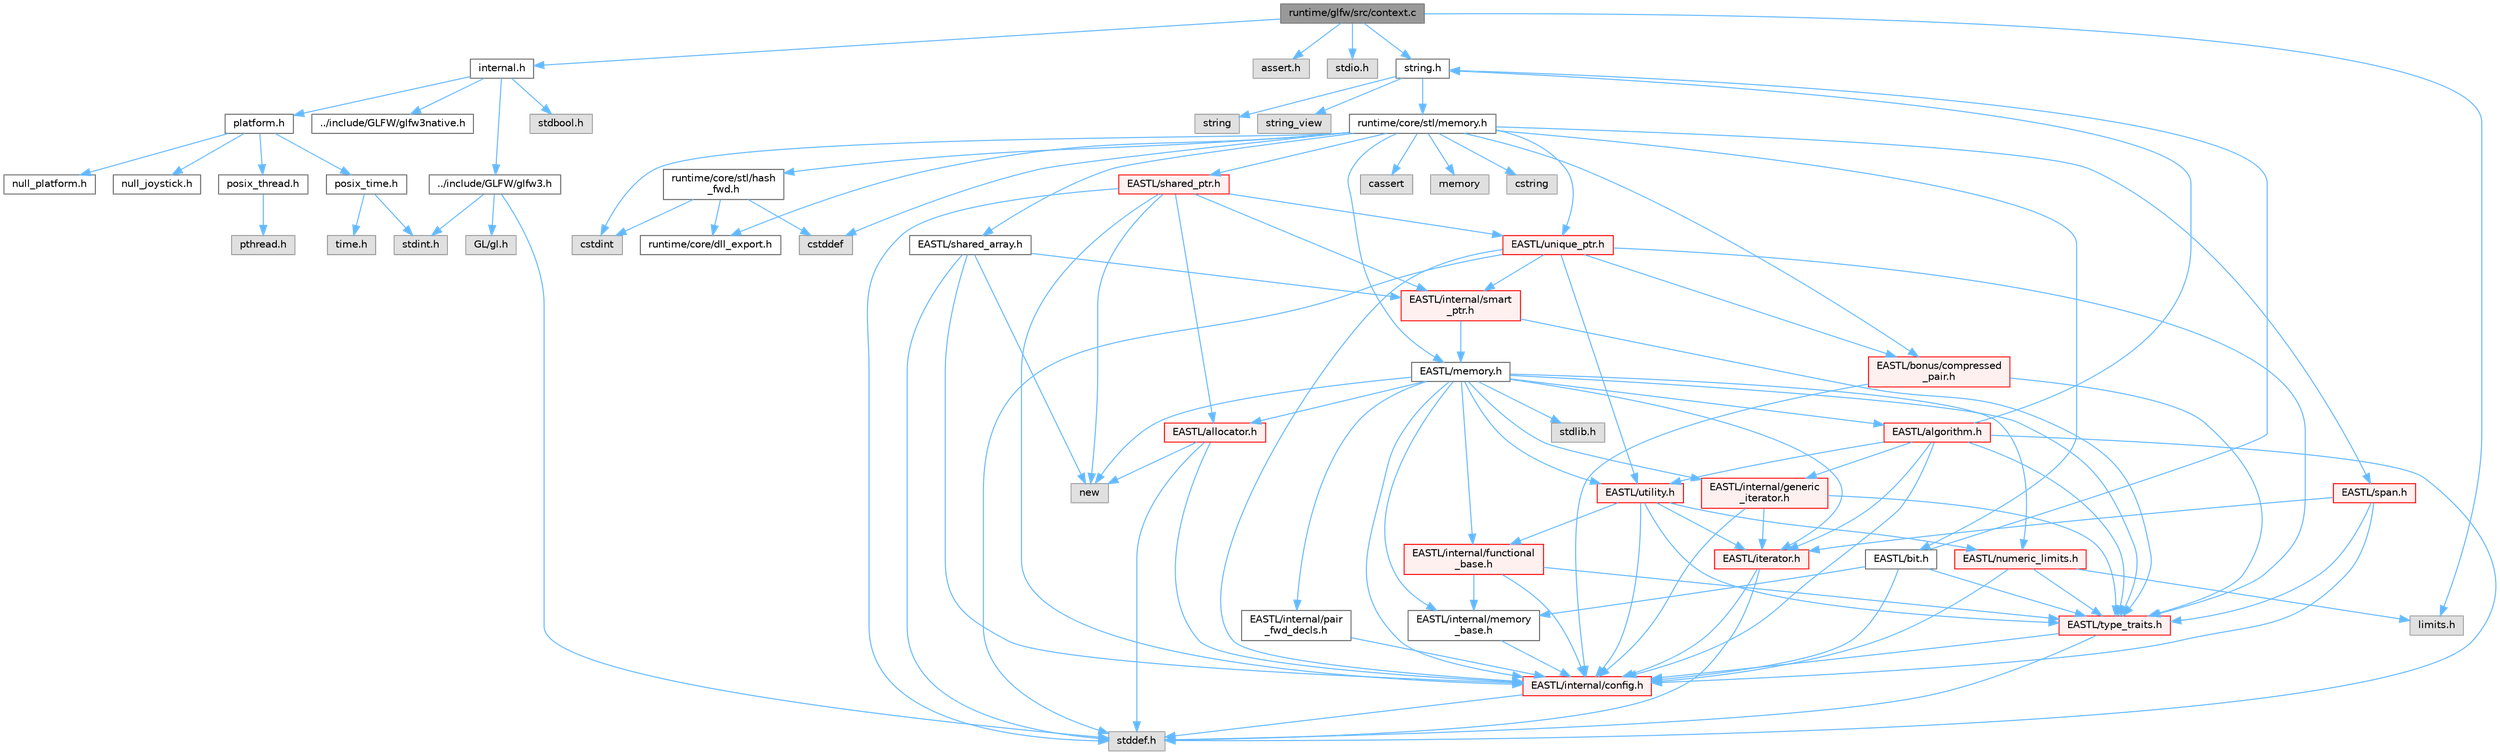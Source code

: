 digraph "runtime/glfw/src/context.c"
{
 // LATEX_PDF_SIZE
  bgcolor="transparent";
  edge [fontname=Helvetica,fontsize=10,labelfontname=Helvetica,labelfontsize=10];
  node [fontname=Helvetica,fontsize=10,shape=box,height=0.2,width=0.4];
  Node1 [id="Node000001",label="runtime/glfw/src/context.c",height=0.2,width=0.4,color="gray40", fillcolor="grey60", style="filled", fontcolor="black",tooltip=" "];
  Node1 -> Node2 [id="edge111_Node000001_Node000002",color="steelblue1",style="solid",tooltip=" "];
  Node2 [id="Node000002",label="internal.h",height=0.2,width=0.4,color="grey40", fillcolor="white", style="filled",URL="$glfw_2src_2internal_8h.html",tooltip=" "];
  Node2 -> Node3 [id="edge112_Node000002_Node000003",color="steelblue1",style="solid",tooltip=" "];
  Node3 [id="Node000003",label="../include/GLFW/glfw3.h",height=0.2,width=0.4,color="grey40", fillcolor="white", style="filled",URL="$glfw_2include_2_g_l_f_w_2glfw3_8h.html",tooltip="The header of the GLFW 3 API."];
  Node3 -> Node4 [id="edge113_Node000003_Node000004",color="steelblue1",style="solid",tooltip=" "];
  Node4 [id="Node000004",label="stddef.h",height=0.2,width=0.4,color="grey60", fillcolor="#E0E0E0", style="filled",tooltip=" "];
  Node3 -> Node5 [id="edge114_Node000003_Node000005",color="steelblue1",style="solid",tooltip=" "];
  Node5 [id="Node000005",label="stdint.h",height=0.2,width=0.4,color="grey60", fillcolor="#E0E0E0", style="filled",tooltip=" "];
  Node3 -> Node6 [id="edge115_Node000003_Node000006",color="steelblue1",style="solid",tooltip=" "];
  Node6 [id="Node000006",label="GL/gl.h",height=0.2,width=0.4,color="grey60", fillcolor="#E0E0E0", style="filled",tooltip=" "];
  Node2 -> Node7 [id="edge116_Node000002_Node000007",color="steelblue1",style="solid",tooltip=" "];
  Node7 [id="Node000007",label="stdbool.h",height=0.2,width=0.4,color="grey60", fillcolor="#E0E0E0", style="filled",tooltip=" "];
  Node2 -> Node8 [id="edge117_Node000002_Node000008",color="steelblue1",style="solid",tooltip=" "];
  Node8 [id="Node000008",label="platform.h",height=0.2,width=0.4,color="grey40", fillcolor="white", style="filled",URL="$glfw_2src_2_platform_8h.html",tooltip=" "];
  Node8 -> Node9 [id="edge118_Node000008_Node000009",color="steelblue1",style="solid",tooltip=" "];
  Node9 [id="Node000009",label="null_platform.h",height=0.2,width=0.4,color="grey40", fillcolor="white", style="filled",URL="$null__platform_8h.html",tooltip=" "];
  Node8 -> Node10 [id="edge119_Node000008_Node000010",color="steelblue1",style="solid",tooltip=" "];
  Node10 [id="Node000010",label="null_joystick.h",height=0.2,width=0.4,color="grey40", fillcolor="white", style="filled",URL="$null__joystick_8h.html",tooltip=" "];
  Node8 -> Node11 [id="edge120_Node000008_Node000011",color="steelblue1",style="solid",tooltip=" "];
  Node11 [id="Node000011",label="posix_thread.h",height=0.2,width=0.4,color="grey40", fillcolor="white", style="filled",URL="$posix__thread_8h.html",tooltip=" "];
  Node11 -> Node12 [id="edge121_Node000011_Node000012",color="steelblue1",style="solid",tooltip=" "];
  Node12 [id="Node000012",label="pthread.h",height=0.2,width=0.4,color="grey60", fillcolor="#E0E0E0", style="filled",tooltip=" "];
  Node8 -> Node13 [id="edge122_Node000008_Node000013",color="steelblue1",style="solid",tooltip=" "];
  Node13 [id="Node000013",label="posix_time.h",height=0.2,width=0.4,color="grey40", fillcolor="white", style="filled",URL="$posix__time_8h.html",tooltip=" "];
  Node13 -> Node5 [id="edge123_Node000013_Node000005",color="steelblue1",style="solid",tooltip=" "];
  Node13 -> Node14 [id="edge124_Node000013_Node000014",color="steelblue1",style="solid",tooltip=" "];
  Node14 [id="Node000014",label="time.h",height=0.2,width=0.4,color="grey60", fillcolor="#E0E0E0", style="filled",tooltip=" "];
  Node2 -> Node15 [id="edge125_Node000002_Node000015",color="steelblue1",style="solid",tooltip=" "];
  Node15 [id="Node000015",label="../include/GLFW/glfw3native.h",height=0.2,width=0.4,color="grey40", fillcolor="white", style="filled",URL="$glfw_2include_2_g_l_f_w_2glfw3native_8h.html",tooltip="The header of the native access functions."];
  Node1 -> Node16 [id="edge126_Node000001_Node000016",color="steelblue1",style="solid",tooltip=" "];
  Node16 [id="Node000016",label="assert.h",height=0.2,width=0.4,color="grey60", fillcolor="#E0E0E0", style="filled",tooltip=" "];
  Node1 -> Node17 [id="edge127_Node000001_Node000017",color="steelblue1",style="solid",tooltip=" "];
  Node17 [id="Node000017",label="stdio.h",height=0.2,width=0.4,color="grey60", fillcolor="#E0E0E0", style="filled",tooltip=" "];
  Node1 -> Node18 [id="edge128_Node000001_Node000018",color="steelblue1",style="solid",tooltip=" "];
  Node18 [id="Node000018",label="string.h",height=0.2,width=0.4,color="grey40", fillcolor="white", style="filled",URL="$string_8h.html",tooltip=" "];
  Node18 -> Node19 [id="edge129_Node000018_Node000019",color="steelblue1",style="solid",tooltip=" "];
  Node19 [id="Node000019",label="string",height=0.2,width=0.4,color="grey60", fillcolor="#E0E0E0", style="filled",tooltip=" "];
  Node18 -> Node20 [id="edge130_Node000018_Node000020",color="steelblue1",style="solid",tooltip=" "];
  Node20 [id="Node000020",label="string_view",height=0.2,width=0.4,color="grey60", fillcolor="#E0E0E0", style="filled",tooltip=" "];
  Node18 -> Node21 [id="edge131_Node000018_Node000021",color="steelblue1",style="solid",tooltip=" "];
  Node21 [id="Node000021",label="runtime/core/stl/memory.h",height=0.2,width=0.4,color="grey40", fillcolor="white", style="filled",URL="$core_2stl_2memory_8h.html",tooltip=" "];
  Node21 -> Node22 [id="edge132_Node000021_Node000022",color="steelblue1",style="solid",tooltip=" "];
  Node22 [id="Node000022",label="cstddef",height=0.2,width=0.4,color="grey60", fillcolor="#E0E0E0", style="filled",tooltip=" "];
  Node21 -> Node23 [id="edge133_Node000021_Node000023",color="steelblue1",style="solid",tooltip=" "];
  Node23 [id="Node000023",label="cstdint",height=0.2,width=0.4,color="grey60", fillcolor="#E0E0E0", style="filled",tooltip=" "];
  Node21 -> Node24 [id="edge134_Node000021_Node000024",color="steelblue1",style="solid",tooltip=" "];
  Node24 [id="Node000024",label="cassert",height=0.2,width=0.4,color="grey60", fillcolor="#E0E0E0", style="filled",tooltip=" "];
  Node21 -> Node25 [id="edge135_Node000021_Node000025",color="steelblue1",style="solid",tooltip=" "];
  Node25 [id="Node000025",label="memory",height=0.2,width=0.4,color="grey60", fillcolor="#E0E0E0", style="filled",tooltip=" "];
  Node21 -> Node26 [id="edge136_Node000021_Node000026",color="steelblue1",style="solid",tooltip=" "];
  Node26 [id="Node000026",label="cstring",height=0.2,width=0.4,color="grey60", fillcolor="#E0E0E0", style="filled",tooltip=" "];
  Node21 -> Node27 [id="edge137_Node000021_Node000027",color="steelblue1",style="solid",tooltip=" "];
  Node27 [id="Node000027",label="EASTL/bit.h",height=0.2,width=0.4,color="grey40", fillcolor="white", style="filled",URL="$bit_8h.html",tooltip=" "];
  Node27 -> Node28 [id="edge138_Node000027_Node000028",color="steelblue1",style="solid",tooltip=" "];
  Node28 [id="Node000028",label="EASTL/internal/config.h",height=0.2,width=0.4,color="red", fillcolor="#FFF0F0", style="filled",URL="$config_8h.html",tooltip=" "];
  Node28 -> Node4 [id="edge139_Node000028_Node000004",color="steelblue1",style="solid",tooltip=" "];
  Node27 -> Node36 [id="edge140_Node000027_Node000036",color="steelblue1",style="solid",tooltip=" "];
  Node36 [id="Node000036",label="EASTL/internal/memory\l_base.h",height=0.2,width=0.4,color="grey40", fillcolor="white", style="filled",URL="$memory__base_8h.html",tooltip=" "];
  Node36 -> Node28 [id="edge141_Node000036_Node000028",color="steelblue1",style="solid",tooltip=" "];
  Node27 -> Node37 [id="edge142_Node000027_Node000037",color="steelblue1",style="solid",tooltip=" "];
  Node37 [id="Node000037",label="EASTL/type_traits.h",height=0.2,width=0.4,color="red", fillcolor="#FFF0F0", style="filled",URL="$_e_a_s_t_l_2include_2_e_a_s_t_l_2type__traits_8h.html",tooltip=" "];
  Node37 -> Node28 [id="edge143_Node000037_Node000028",color="steelblue1",style="solid",tooltip=" "];
  Node37 -> Node4 [id="edge144_Node000037_Node000004",color="steelblue1",style="solid",tooltip=" "];
  Node27 -> Node18 [id="edge145_Node000027_Node000018",color="steelblue1",style="solid",tooltip=" "];
  Node21 -> Node47 [id="edge146_Node000021_Node000047",color="steelblue1",style="solid",tooltip=" "];
  Node47 [id="Node000047",label="EASTL/memory.h",height=0.2,width=0.4,color="grey40", fillcolor="white", style="filled",URL="$_e_a_s_t_l_2include_2_e_a_s_t_l_2memory_8h.html",tooltip=" "];
  Node47 -> Node28 [id="edge147_Node000047_Node000028",color="steelblue1",style="solid",tooltip=" "];
  Node47 -> Node36 [id="edge148_Node000047_Node000036",color="steelblue1",style="solid",tooltip=" "];
  Node47 -> Node48 [id="edge149_Node000047_Node000048",color="steelblue1",style="solid",tooltip=" "];
  Node48 [id="Node000048",label="EASTL/internal/generic\l_iterator.h",height=0.2,width=0.4,color="red", fillcolor="#FFF0F0", style="filled",URL="$generic__iterator_8h.html",tooltip=" "];
  Node48 -> Node28 [id="edge150_Node000048_Node000028",color="steelblue1",style="solid",tooltip=" "];
  Node48 -> Node49 [id="edge151_Node000048_Node000049",color="steelblue1",style="solid",tooltip=" "];
  Node49 [id="Node000049",label="EASTL/iterator.h",height=0.2,width=0.4,color="red", fillcolor="#FFF0F0", style="filled",URL="$_e_a_s_t_l_2include_2_e_a_s_t_l_2iterator_8h.html",tooltip=" "];
  Node49 -> Node28 [id="edge152_Node000049_Node000028",color="steelblue1",style="solid",tooltip=" "];
  Node49 -> Node4 [id="edge153_Node000049_Node000004",color="steelblue1",style="solid",tooltip=" "];
  Node48 -> Node37 [id="edge154_Node000048_Node000037",color="steelblue1",style="solid",tooltip=" "];
  Node47 -> Node52 [id="edge155_Node000047_Node000052",color="steelblue1",style="solid",tooltip=" "];
  Node52 [id="Node000052",label="EASTL/internal/pair\l_fwd_decls.h",height=0.2,width=0.4,color="grey40", fillcolor="white", style="filled",URL="$pair__fwd__decls_8h.html",tooltip=" "];
  Node52 -> Node28 [id="edge156_Node000052_Node000028",color="steelblue1",style="solid",tooltip=" "];
  Node47 -> Node53 [id="edge157_Node000047_Node000053",color="steelblue1",style="solid",tooltip=" "];
  Node53 [id="Node000053",label="EASTL/internal/functional\l_base.h",height=0.2,width=0.4,color="red", fillcolor="#FFF0F0", style="filled",URL="$functional__base_8h.html",tooltip=" "];
  Node53 -> Node28 [id="edge158_Node000053_Node000028",color="steelblue1",style="solid",tooltip=" "];
  Node53 -> Node36 [id="edge159_Node000053_Node000036",color="steelblue1",style="solid",tooltip=" "];
  Node53 -> Node37 [id="edge160_Node000053_Node000037",color="steelblue1",style="solid",tooltip=" "];
  Node47 -> Node54 [id="edge161_Node000047_Node000054",color="steelblue1",style="solid",tooltip=" "];
  Node54 [id="Node000054",label="EASTL/algorithm.h",height=0.2,width=0.4,color="red", fillcolor="#FFF0F0", style="filled",URL="$_e_a_s_t_l_2include_2_e_a_s_t_l_2algorithm_8h.html",tooltip=" "];
  Node54 -> Node28 [id="edge162_Node000054_Node000028",color="steelblue1",style="solid",tooltip=" "];
  Node54 -> Node37 [id="edge163_Node000054_Node000037",color="steelblue1",style="solid",tooltip=" "];
  Node54 -> Node49 [id="edge164_Node000054_Node000049",color="steelblue1",style="solid",tooltip=" "];
  Node54 -> Node64 [id="edge165_Node000054_Node000064",color="steelblue1",style="solid",tooltip=" "];
  Node64 [id="Node000064",label="EASTL/utility.h",height=0.2,width=0.4,color="red", fillcolor="#FFF0F0", style="filled",URL="$_e_a_s_t_l_2include_2_e_a_s_t_l_2utility_8h.html",tooltip=" "];
  Node64 -> Node28 [id="edge166_Node000064_Node000028",color="steelblue1",style="solid",tooltip=" "];
  Node64 -> Node37 [id="edge167_Node000064_Node000037",color="steelblue1",style="solid",tooltip=" "];
  Node64 -> Node49 [id="edge168_Node000064_Node000049",color="steelblue1",style="solid",tooltip=" "];
  Node64 -> Node65 [id="edge169_Node000064_Node000065",color="steelblue1",style="solid",tooltip=" "];
  Node65 [id="Node000065",label="EASTL/numeric_limits.h",height=0.2,width=0.4,color="red", fillcolor="#FFF0F0", style="filled",URL="$numeric__limits_8h.html",tooltip=" "];
  Node65 -> Node28 [id="edge170_Node000065_Node000028",color="steelblue1",style="solid",tooltip=" "];
  Node65 -> Node37 [id="edge171_Node000065_Node000037",color="steelblue1",style="solid",tooltip=" "];
  Node65 -> Node41 [id="edge172_Node000065_Node000041",color="steelblue1",style="solid",tooltip=" "];
  Node41 [id="Node000041",label="limits.h",height=0.2,width=0.4,color="grey60", fillcolor="#E0E0E0", style="filled",tooltip=" "];
  Node64 -> Node53 [id="edge173_Node000064_Node000053",color="steelblue1",style="solid",tooltip=" "];
  Node54 -> Node48 [id="edge174_Node000054_Node000048",color="steelblue1",style="solid",tooltip=" "];
  Node54 -> Node4 [id="edge175_Node000054_Node000004",color="steelblue1",style="solid",tooltip=" "];
  Node54 -> Node18 [id="edge176_Node000054_Node000018",color="steelblue1",style="solid",tooltip=" "];
  Node47 -> Node37 [id="edge177_Node000047_Node000037",color="steelblue1",style="solid",tooltip=" "];
  Node47 -> Node61 [id="edge178_Node000047_Node000061",color="steelblue1",style="solid",tooltip=" "];
  Node61 [id="Node000061",label="EASTL/allocator.h",height=0.2,width=0.4,color="red", fillcolor="#FFF0F0", style="filled",URL="$allocator_8h.html",tooltip=" "];
  Node61 -> Node28 [id="edge179_Node000061_Node000028",color="steelblue1",style="solid",tooltip=" "];
  Node61 -> Node4 [id="edge180_Node000061_Node000004",color="steelblue1",style="solid",tooltip=" "];
  Node61 -> Node62 [id="edge181_Node000061_Node000062",color="steelblue1",style="solid",tooltip=" "];
  Node62 [id="Node000062",label="new",height=0.2,width=0.4,color="grey60", fillcolor="#E0E0E0", style="filled",tooltip=" "];
  Node47 -> Node49 [id="edge182_Node000047_Node000049",color="steelblue1",style="solid",tooltip=" "];
  Node47 -> Node64 [id="edge183_Node000047_Node000064",color="steelblue1",style="solid",tooltip=" "];
  Node47 -> Node65 [id="edge184_Node000047_Node000065",color="steelblue1",style="solid",tooltip=" "];
  Node47 -> Node74 [id="edge185_Node000047_Node000074",color="steelblue1",style="solid",tooltip=" "];
  Node74 [id="Node000074",label="stdlib.h",height=0.2,width=0.4,color="grey60", fillcolor="#E0E0E0", style="filled",tooltip=" "];
  Node47 -> Node62 [id="edge186_Node000047_Node000062",color="steelblue1",style="solid",tooltip=" "];
  Node21 -> Node75 [id="edge187_Node000021_Node000075",color="steelblue1",style="solid",tooltip=" "];
  Node75 [id="Node000075",label="EASTL/shared_array.h",height=0.2,width=0.4,color="grey40", fillcolor="white", style="filled",URL="$shared__array_8h.html",tooltip=" "];
  Node75 -> Node28 [id="edge188_Node000075_Node000028",color="steelblue1",style="solid",tooltip=" "];
  Node75 -> Node76 [id="edge189_Node000075_Node000076",color="steelblue1",style="solid",tooltip=" "];
  Node76 [id="Node000076",label="EASTL/internal/smart\l_ptr.h",height=0.2,width=0.4,color="red", fillcolor="#FFF0F0", style="filled",URL="$smart__ptr_8h.html",tooltip=" "];
  Node76 -> Node47 [id="edge190_Node000076_Node000047",color="steelblue1",style="solid",tooltip=" "];
  Node76 -> Node37 [id="edge191_Node000076_Node000037",color="steelblue1",style="solid",tooltip=" "];
  Node75 -> Node62 [id="edge192_Node000075_Node000062",color="steelblue1",style="solid",tooltip=" "];
  Node75 -> Node4 [id="edge193_Node000075_Node000004",color="steelblue1",style="solid",tooltip=" "];
  Node21 -> Node78 [id="edge194_Node000021_Node000078",color="steelblue1",style="solid",tooltip=" "];
  Node78 [id="Node000078",label="EASTL/unique_ptr.h",height=0.2,width=0.4,color="red", fillcolor="#FFF0F0", style="filled",URL="$unique__ptr_8h.html",tooltip=" "];
  Node78 -> Node79 [id="edge195_Node000078_Node000079",color="steelblue1",style="solid",tooltip=" "];
  Node79 [id="Node000079",label="EASTL/bonus/compressed\l_pair.h",height=0.2,width=0.4,color="red", fillcolor="#FFF0F0", style="filled",URL="$compressed__pair_8h.html",tooltip=" "];
  Node79 -> Node28 [id="edge196_Node000079_Node000028",color="steelblue1",style="solid",tooltip=" "];
  Node79 -> Node37 [id="edge197_Node000079_Node000037",color="steelblue1",style="solid",tooltip=" "];
  Node78 -> Node28 [id="edge198_Node000078_Node000028",color="steelblue1",style="solid",tooltip=" "];
  Node78 -> Node76 [id="edge199_Node000078_Node000076",color="steelblue1",style="solid",tooltip=" "];
  Node78 -> Node37 [id="edge200_Node000078_Node000037",color="steelblue1",style="solid",tooltip=" "];
  Node78 -> Node64 [id="edge201_Node000078_Node000064",color="steelblue1",style="solid",tooltip=" "];
  Node78 -> Node4 [id="edge202_Node000078_Node000004",color="steelblue1",style="solid",tooltip=" "];
  Node21 -> Node81 [id="edge203_Node000021_Node000081",color="steelblue1",style="solid",tooltip=" "];
  Node81 [id="Node000081",label="EASTL/shared_ptr.h",height=0.2,width=0.4,color="red", fillcolor="#FFF0F0", style="filled",URL="$shared__ptr_8h.html",tooltip=" "];
  Node81 -> Node28 [id="edge204_Node000081_Node000028",color="steelblue1",style="solid",tooltip=" "];
  Node81 -> Node76 [id="edge205_Node000081_Node000076",color="steelblue1",style="solid",tooltip=" "];
  Node81 -> Node78 [id="edge206_Node000081_Node000078",color="steelblue1",style="solid",tooltip=" "];
  Node81 -> Node61 [id="edge207_Node000081_Node000061",color="steelblue1",style="solid",tooltip=" "];
  Node81 -> Node62 [id="edge208_Node000081_Node000062",color="steelblue1",style="solid",tooltip=" "];
  Node81 -> Node4 [id="edge209_Node000081_Node000004",color="steelblue1",style="solid",tooltip=" "];
  Node21 -> Node161 [id="edge210_Node000021_Node000161",color="steelblue1",style="solid",tooltip=" "];
  Node161 [id="Node000161",label="EASTL/span.h",height=0.2,width=0.4,color="red", fillcolor="#FFF0F0", style="filled",URL="$span_8h.html",tooltip=" "];
  Node161 -> Node28 [id="edge211_Node000161_Node000028",color="steelblue1",style="solid",tooltip=" "];
  Node161 -> Node37 [id="edge212_Node000161_Node000037",color="steelblue1",style="solid",tooltip=" "];
  Node161 -> Node49 [id="edge213_Node000161_Node000049",color="steelblue1",style="solid",tooltip=" "];
  Node21 -> Node79 [id="edge214_Node000021_Node000079",color="steelblue1",style="solid",tooltip=" "];
  Node21 -> Node164 [id="edge215_Node000021_Node000164",color="steelblue1",style="solid",tooltip=" "];
  Node164 [id="Node000164",label="runtime/core/dll_export.h",height=0.2,width=0.4,color="grey40", fillcolor="white", style="filled",URL="$dll__export_8h.html",tooltip=" "];
  Node21 -> Node165 [id="edge216_Node000021_Node000165",color="steelblue1",style="solid",tooltip=" "];
  Node165 [id="Node000165",label="runtime/core/stl/hash\l_fwd.h",height=0.2,width=0.4,color="grey40", fillcolor="white", style="filled",URL="$hash__fwd_8h.html",tooltip=" "];
  Node165 -> Node22 [id="edge217_Node000165_Node000022",color="steelblue1",style="solid",tooltip=" "];
  Node165 -> Node23 [id="edge218_Node000165_Node000023",color="steelblue1",style="solid",tooltip=" "];
  Node165 -> Node164 [id="edge219_Node000165_Node000164",color="steelblue1",style="solid",tooltip=" "];
  Node1 -> Node41 [id="edge220_Node000001_Node000041",color="steelblue1",style="solid",tooltip=" "];
}
